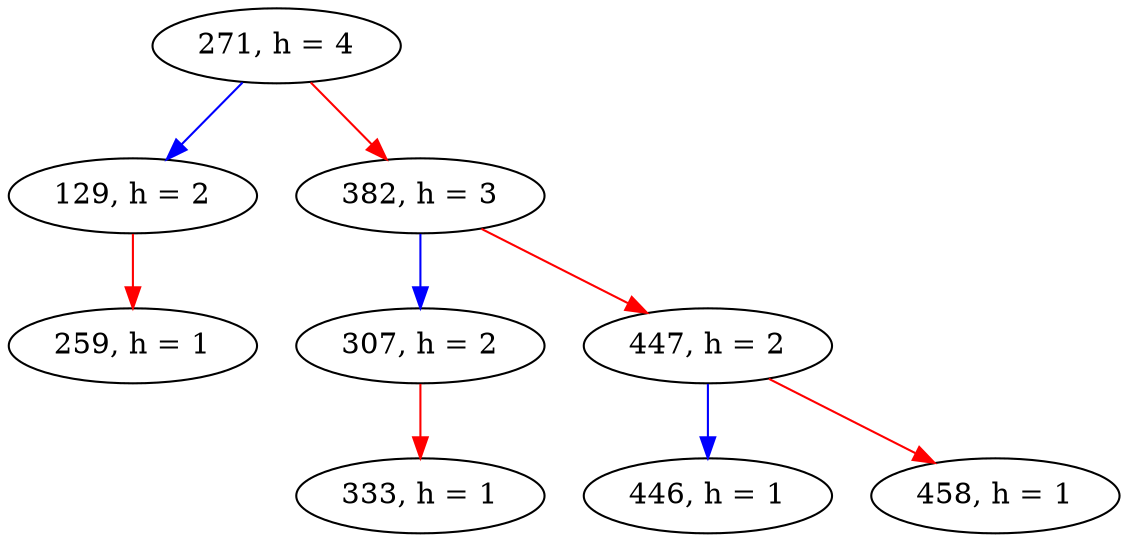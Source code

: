 digraph my_tree {
271 [label="271, h = 4"]129 [label="129, h = 2"]271 -> 129 [color=blue];
271 [label="271, h = 4"]382 [label="382, h = 3"]271 -> 382 [color=red];
129 [label="129, h = 2"]259 [label="259, h = 1"]129 -> 259 [color=red];
382 [label="382, h = 3"]307 [label="307, h = 2"]382 -> 307 [color=blue];
382 [label="382, h = 3"]447 [label="447, h = 2"]382 -> 447 [color=red];
307 [label="307, h = 2"]333 [label="333, h = 1"]307 -> 333 [color=red];
447 [label="447, h = 2"]446 [label="446, h = 1"]447 -> 446 [color=blue];
447 [label="447, h = 2"]458 [label="458, h = 1"]447 -> 458 [color=red];
}
